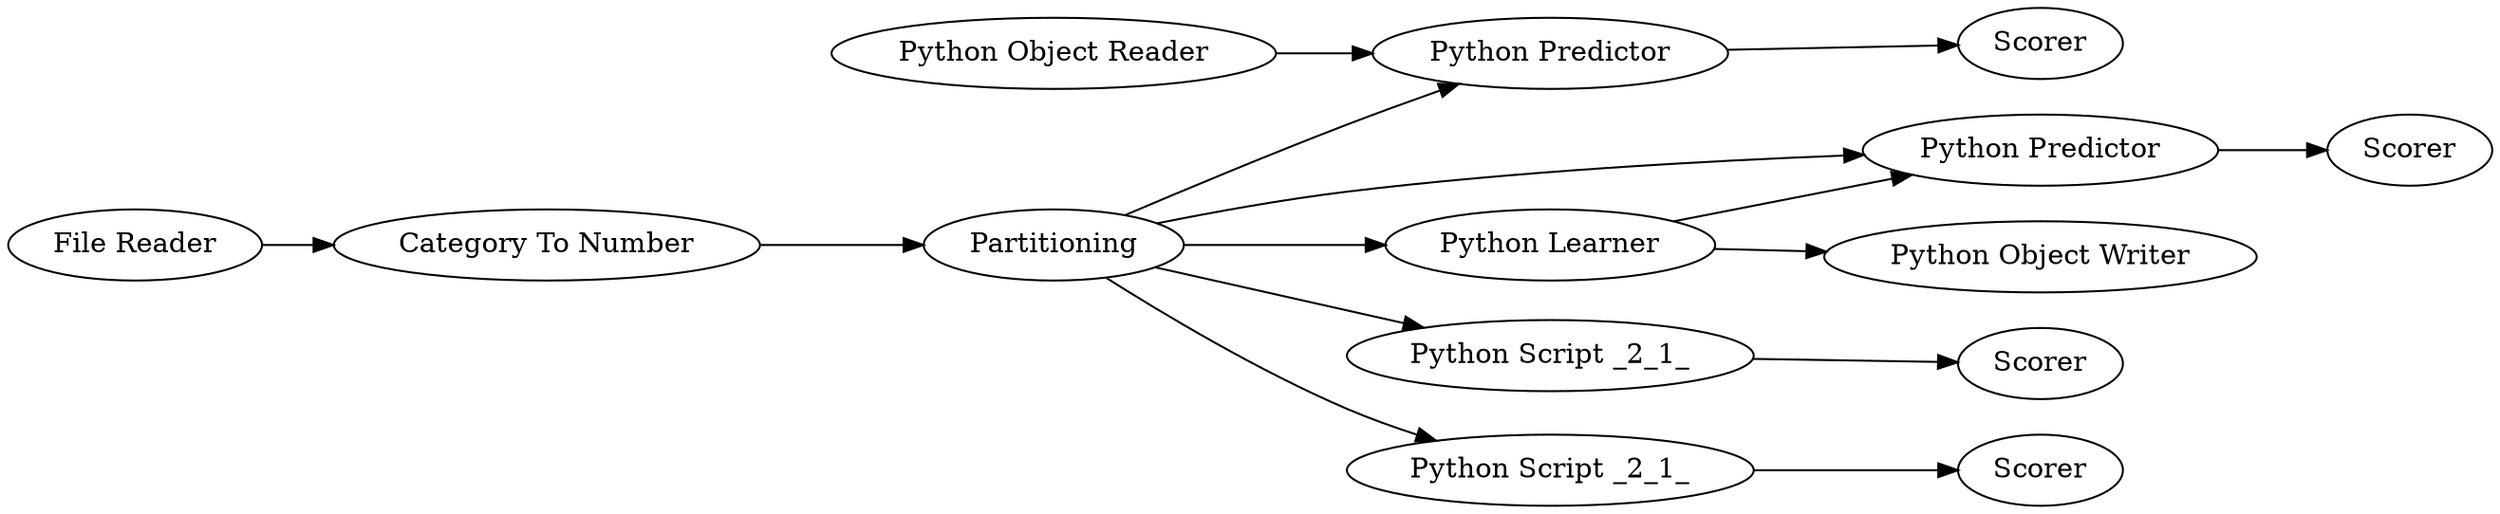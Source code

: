 digraph {
	13 -> 15
	6 -> 5
	5 -> 8
	7 -> 8
	15 -> 14
	18 -> 19
	3 -> 6
	5 -> 4
	5 -> 18
	8 -> 10
	7 -> 12
	5 -> 15
	5 -> 7
	4 -> 9
	5 [label=Partitioning]
	13 [label="Python Object Reader"]
	7 [label="Python Learner"]
	9 [label=Scorer]
	4 [label="Python Script _2_1_"]
	18 [label="Python Script _2_1_"]
	10 [label=Scorer]
	6 [label="Category To Number"]
	15 [label="Python Predictor"]
	8 [label="Python Predictor"]
	14 [label=Scorer]
	3 [label="File Reader"]
	12 [label="Python Object Writer"]
	19 [label=Scorer]
	rankdir=LR
}
